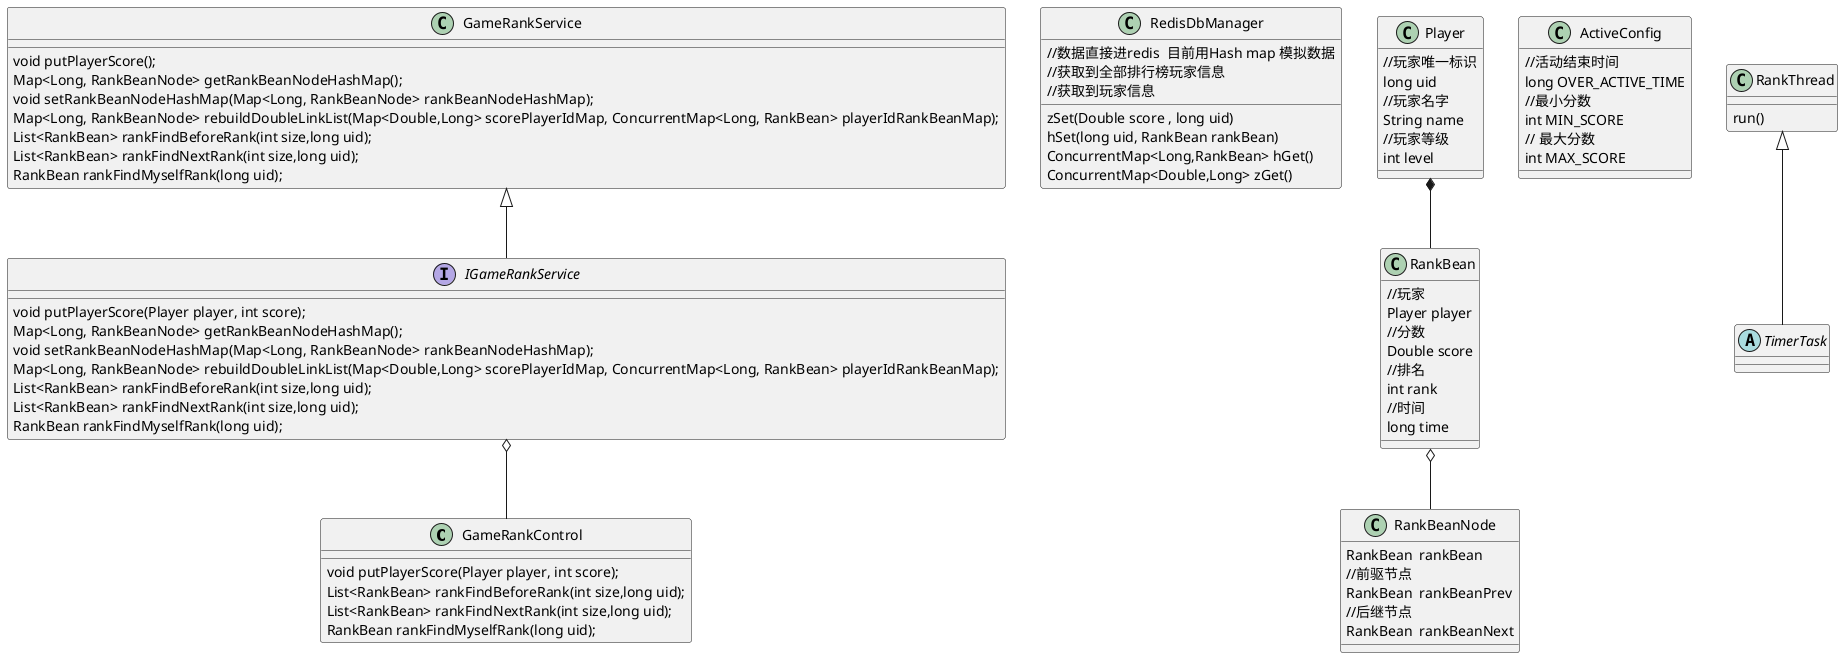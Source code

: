 @startuml
'https://plantuml.com/class-diagram

class GameRankControl
class RedisDbManager
class Player
class RankBean
class RankBeanNode
class ActiveConfig
class RankThread
abstract TimerTask
class GameRankService
interface IGameRankService


GameRankService <|-- IGameRankService
IGameRankService o-- GameRankControl
RankThread <|-- TimerTask
Player *-- RankBean
RankBean o-- RankBeanNode

class GameRankControl{
        void putPlayerScore(Player player, int score);
        List<RankBean> rankFindBeforeRank(int size,long uid);
        List<RankBean> rankFindNextRank(int size,long uid);
        RankBean rankFindMyselfRank(long uid);
}

class RedisDbManager{

        zSet(Double score , long uid)
        //数据直接进redis  目前用Hash map 模拟数据
        hSet(long uid, RankBean rankBean)
        //获取到全部排行榜玩家信息
        ConcurrentMap<Long,RankBean> hGet()
        //获取到玩家信息
        ConcurrentMap<Double,Long> zGet()
}


class RankThread{
    run()
}

class ActiveConfig{
     //活动结束时间
     long OVER_ACTIVE_TIME
     //最小分数
     int MIN_SCORE
     // 最大分数
     int MAX_SCORE
}

class Player{
    //玩家唯一标识
    long uid
    //玩家名字
    String name
    //玩家等级
    int level
}

class RankBean{
     //玩家
     Player player
     //分数
     Double score
     //排名
     int rank
     //时间
     long time
}

class RankBeanNode{
    RankBean  rankBean
    //前驱节点
    RankBean  rankBeanPrev
    //后继节点
    RankBean  rankBeanNext
}

class GameRankService {
   void putPlayerScore();
   Map<Long, RankBeanNode> getRankBeanNodeHashMap();
   void setRankBeanNodeHashMap(Map<Long, RankBeanNode> rankBeanNodeHashMap);
   Map<Long, RankBeanNode> rebuildDoubleLinkList(Map<Double,Long> scorePlayerIdMap, ConcurrentMap<Long, RankBean> playerIdRankBeanMap);
   List<RankBean> rankFindBeforeRank(int size,long uid);
   List<RankBean> rankFindNextRank(int size,long uid);
   RankBean rankFindMyselfRank(long uid);
}

interface IGameRankService {
   void putPlayerScore(Player player, int score);
   Map<Long, RankBeanNode> getRankBeanNodeHashMap();
   void setRankBeanNodeHashMap(Map<Long, RankBeanNode> rankBeanNodeHashMap);
   Map<Long, RankBeanNode> rebuildDoubleLinkList(Map<Double,Long> scorePlayerIdMap, ConcurrentMap<Long, RankBean> playerIdRankBeanMap);
   List<RankBean> rankFindBeforeRank(int size,long uid);
   List<RankBean> rankFindNextRank(int size,long uid);
   RankBean rankFindMyselfRank(long uid);
}


@enduml